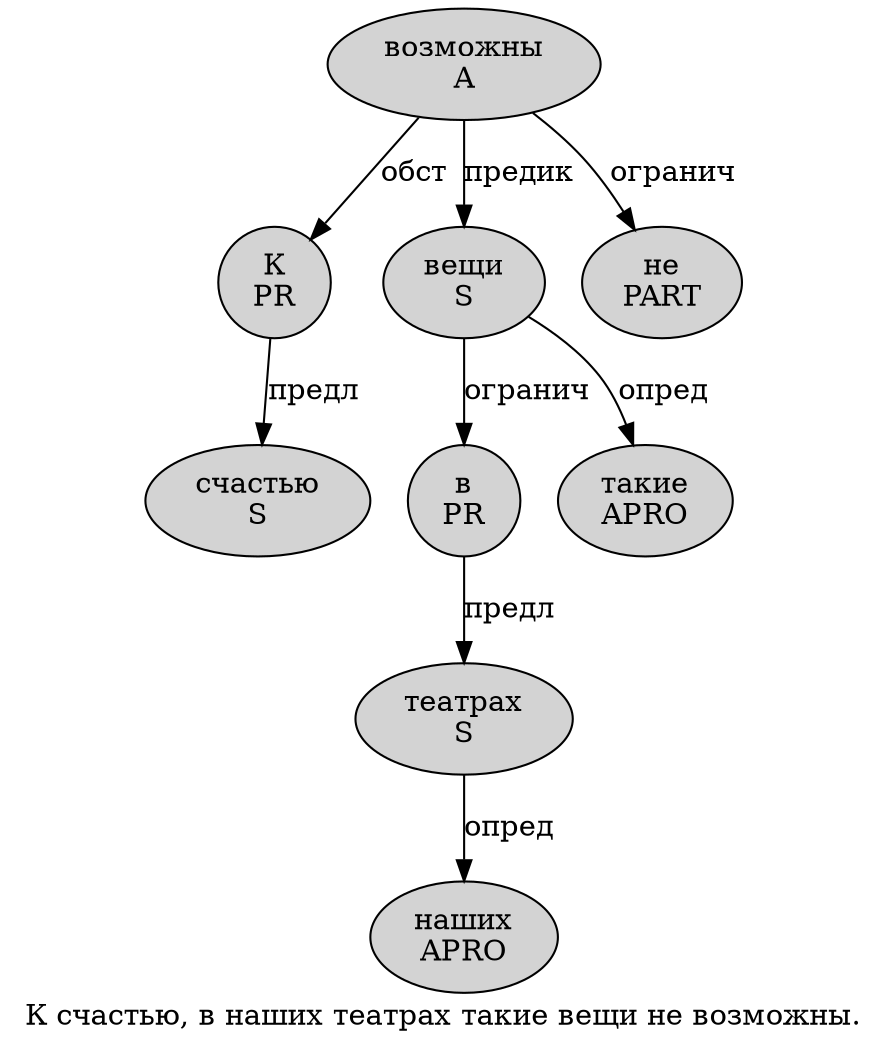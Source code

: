 digraph SENTENCE_2 {
	graph [label="К счастью, в наших театрах такие вещи не возможны."]
	node [style=filled]
		0 [label="К
PR" color="" fillcolor=lightgray penwidth=1 shape=ellipse]
		1 [label="счастью
S" color="" fillcolor=lightgray penwidth=1 shape=ellipse]
		3 [label="в
PR" color="" fillcolor=lightgray penwidth=1 shape=ellipse]
		4 [label="наших
APRO" color="" fillcolor=lightgray penwidth=1 shape=ellipse]
		5 [label="театрах
S" color="" fillcolor=lightgray penwidth=1 shape=ellipse]
		6 [label="такие
APRO" color="" fillcolor=lightgray penwidth=1 shape=ellipse]
		7 [label="вещи
S" color="" fillcolor=lightgray penwidth=1 shape=ellipse]
		8 [label="не
PART" color="" fillcolor=lightgray penwidth=1 shape=ellipse]
		9 [label="возможны
A" color="" fillcolor=lightgray penwidth=1 shape=ellipse]
			3 -> 5 [label="предл"]
			7 -> 3 [label="огранич"]
			7 -> 6 [label="опред"]
			0 -> 1 [label="предл"]
			9 -> 0 [label="обст"]
			9 -> 7 [label="предик"]
			9 -> 8 [label="огранич"]
			5 -> 4 [label="опред"]
}